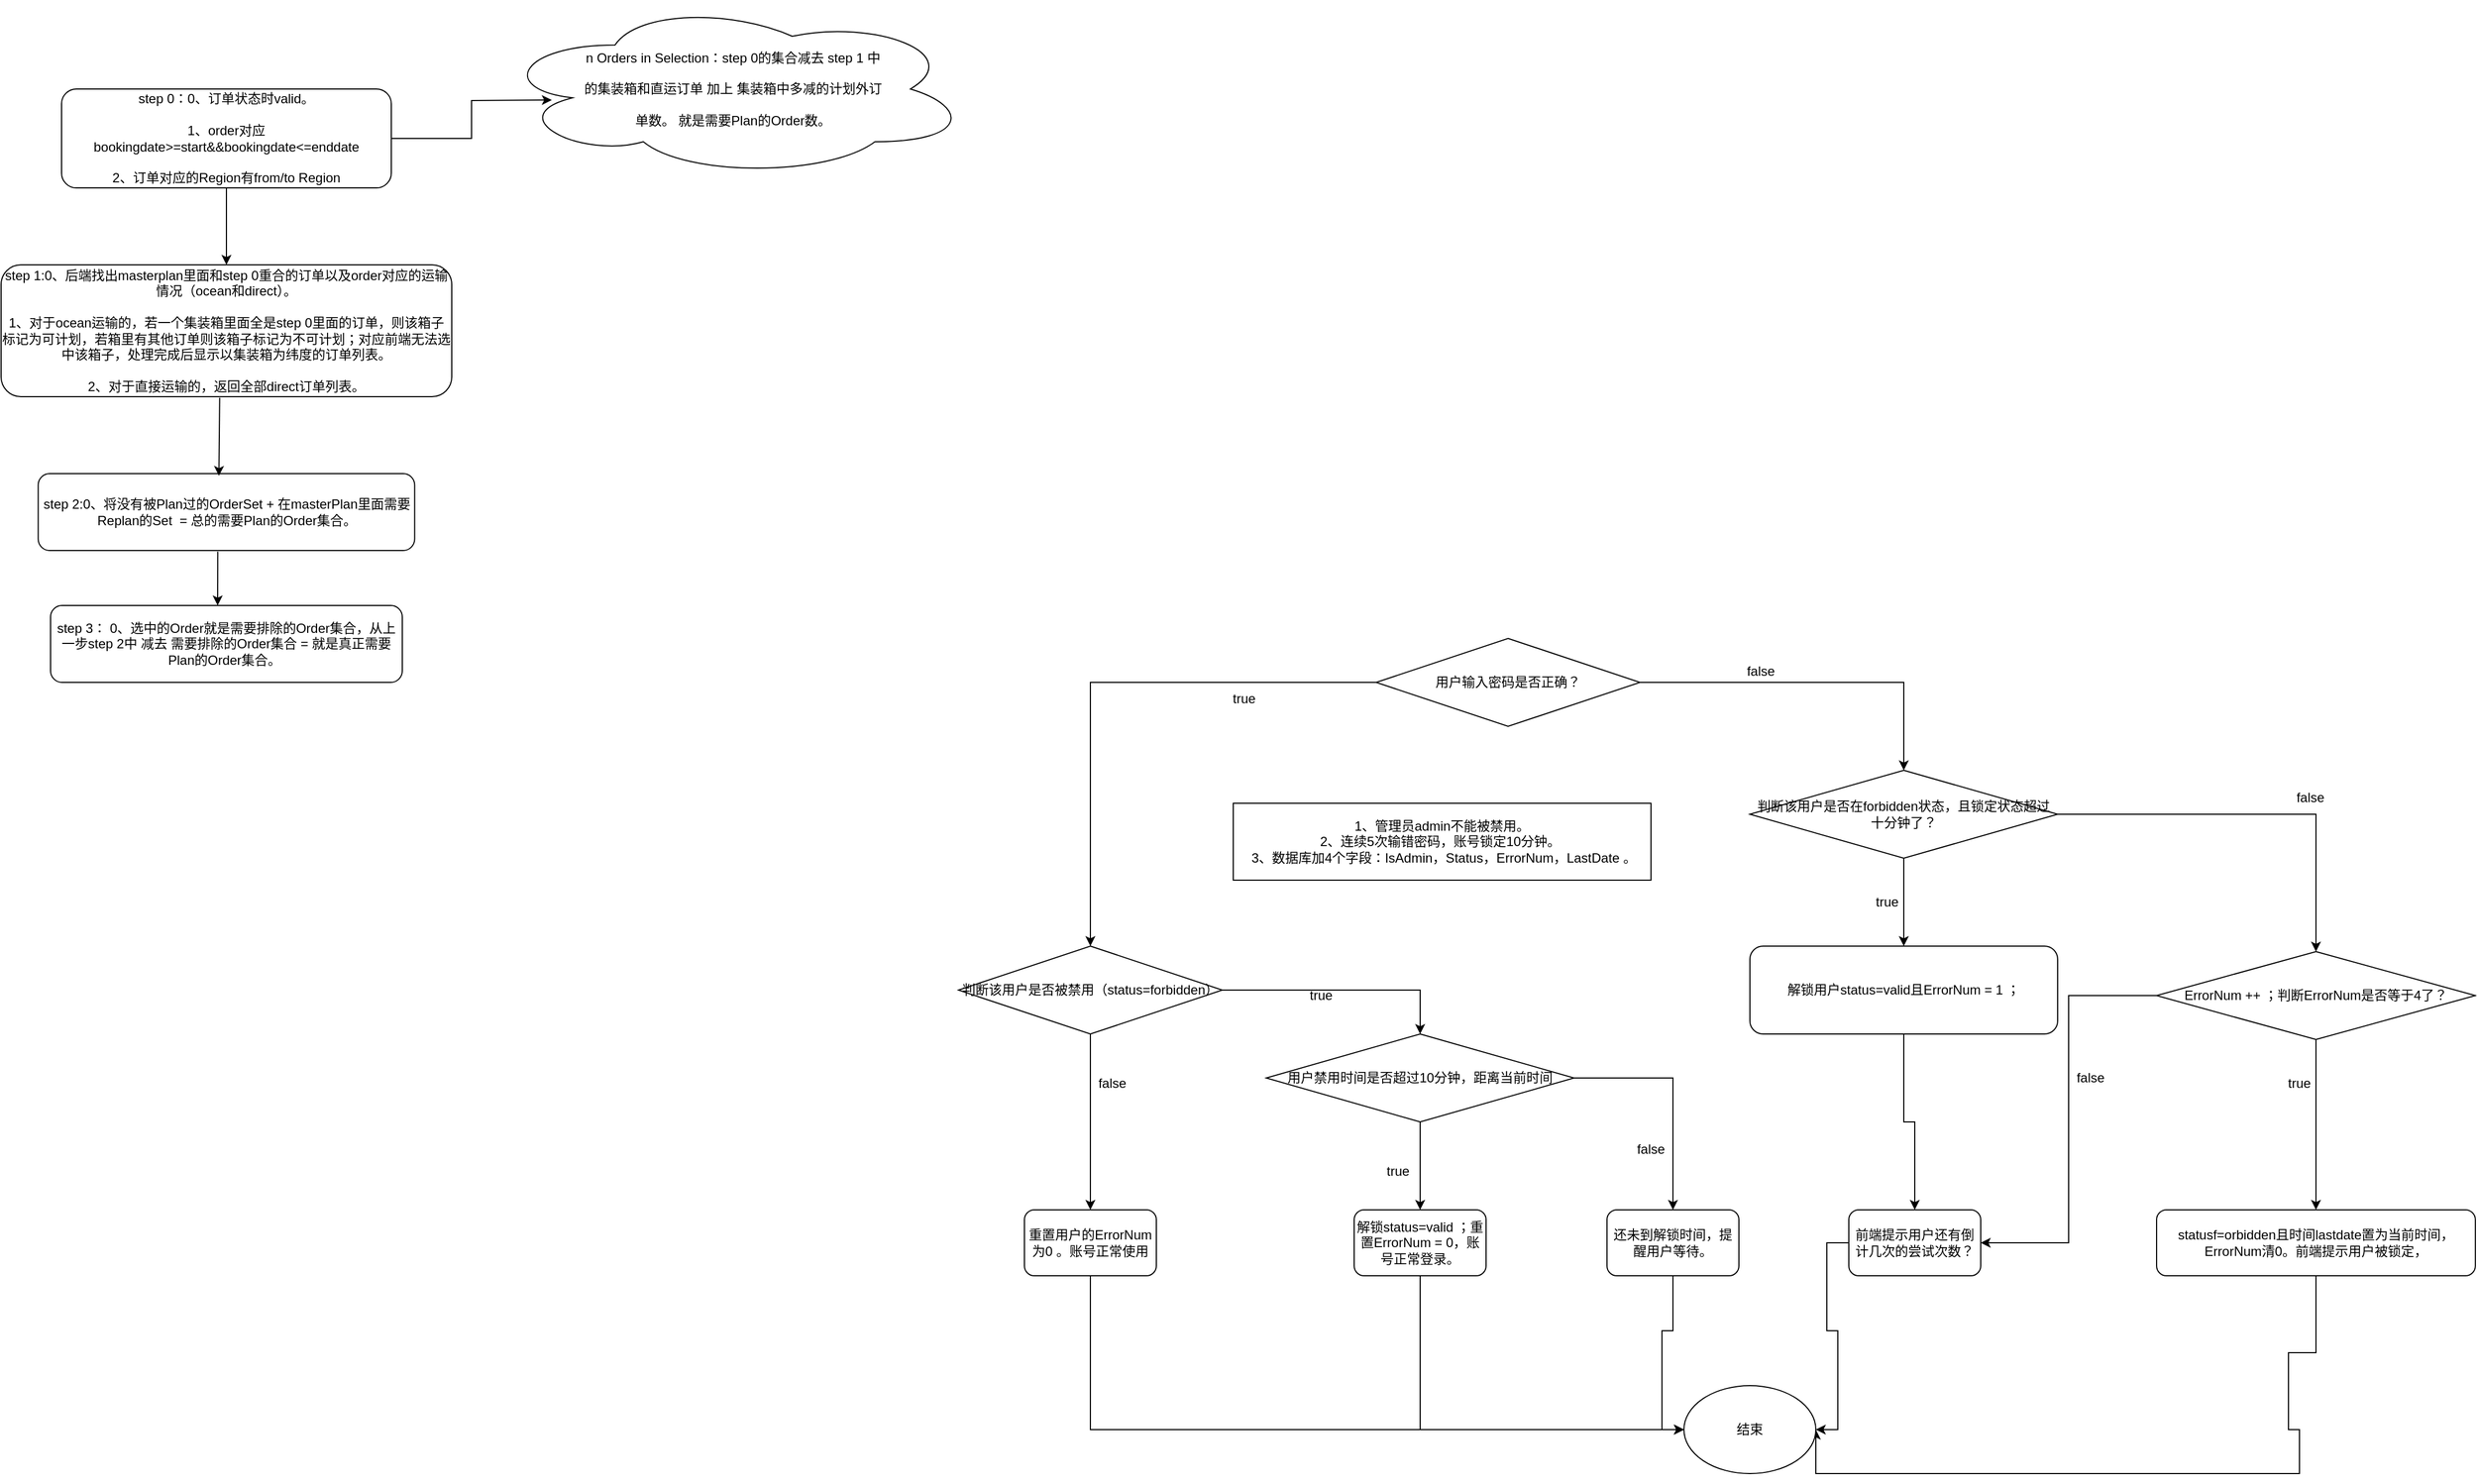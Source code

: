 <mxfile version="18.1.3" type="github">
  <diagram id="kgpKYQtTHZ0yAKxKKP6v" name="Page-1">
    <mxGraphModel dx="1422" dy="1904" grid="1" gridSize="10" guides="1" tooltips="1" connect="1" arrows="1" fold="1" page="1" pageScale="1" pageWidth="850" pageHeight="1100" math="0" shadow="0">
      <root>
        <mxCell id="0" />
        <mxCell id="1" parent="0" />
        <mxCell id="uD1bxYfoeps85YKgvhQN-21" style="edgeStyle=orthogonalEdgeStyle;rounded=0;orthogonalLoop=1;jettySize=auto;html=1;exitX=1;exitY=0.5;exitDx=0;exitDy=0;" parent="1" source="uD1bxYfoeps85YKgvhQN-1" edge="1">
          <mxGeometry relative="1" as="geometry">
            <mxPoint x="550" y="30" as="targetPoint" />
          </mxGeometry>
        </mxCell>
        <mxCell id="uD1bxYfoeps85YKgvhQN-1" value="step 0：0、订单状态时valid。&lt;br&gt;&lt;br&gt;1、order对应bookingdate&amp;gt;=start&amp;amp;&amp;amp;bookingdate&amp;lt;=enddate&lt;br&gt;&lt;br&gt;2、订单对应的Region有from/to Region" style="rounded=1;whiteSpace=wrap;html=1;" parent="1" vertex="1">
          <mxGeometry x="104" y="20" width="300" height="90" as="geometry" />
        </mxCell>
        <mxCell id="uD1bxYfoeps85YKgvhQN-3" value="step 1:0、后端找出masterplan里面和step 0重合的订单以及order对应的运输情况（ocean和direct）。&lt;br&gt;&lt;br&gt;1、对于ocean运输的，若一个集装箱里面全是step 0里面的订单，则该箱子标记为可计划，若箱里有其他订单则该箱子标记为不可计划；对应前端无法选中该箱子，处理完成后显示以集装箱为纬度的订单列表。&lt;br&gt;&lt;br&gt;2、对于直接运输的，返回全部direct订单列表。" style="rounded=1;whiteSpace=wrap;html=1;" parent="1" vertex="1">
          <mxGeometry x="49" y="180" width="410" height="120" as="geometry" />
        </mxCell>
        <mxCell id="uD1bxYfoeps85YKgvhQN-4" value="" style="endArrow=classic;html=1;rounded=0;exitX=0.5;exitY=1;exitDx=0;exitDy=0;entryX=0.5;entryY=0;entryDx=0;entryDy=0;" parent="1" source="uD1bxYfoeps85YKgvhQN-1" target="uD1bxYfoeps85YKgvhQN-3" edge="1">
          <mxGeometry width="50" height="50" relative="1" as="geometry">
            <mxPoint x="249" y="200" as="sourcePoint" />
            <mxPoint x="299" y="150" as="targetPoint" />
          </mxGeometry>
        </mxCell>
        <mxCell id="uD1bxYfoeps85YKgvhQN-5" value="step 2:0、将没有被Plan过的OrderSet + 在masterPlan里面需要Replan的Set&amp;nbsp; = 总的需要Plan的Order集合。" style="rounded=1;whiteSpace=wrap;html=1;" parent="1" vertex="1">
          <mxGeometry x="82.75" y="370" width="342.5" height="70" as="geometry" />
        </mxCell>
        <mxCell id="uD1bxYfoeps85YKgvhQN-6" value="step 3： 0、选中的Order就是需要排除的Order集合，从上一步step 2中 减去 需要排除的Order集合 = 就是真正需要 Plan的Order集合。&amp;nbsp;" style="rounded=1;whiteSpace=wrap;html=1;" parent="1" vertex="1">
          <mxGeometry x="94" y="490" width="320" height="70" as="geometry" />
        </mxCell>
        <mxCell id="uD1bxYfoeps85YKgvhQN-7" value="" style="endArrow=classic;html=1;rounded=0;entryX=0.48;entryY=0.029;entryDx=0;entryDy=0;entryPerimeter=0;exitX=0.485;exitY=1.008;exitDx=0;exitDy=0;exitPerimeter=0;" parent="1" source="uD1bxYfoeps85YKgvhQN-3" target="uD1bxYfoeps85YKgvhQN-5" edge="1">
          <mxGeometry width="50" height="50" relative="1" as="geometry">
            <mxPoint x="246" y="310" as="sourcePoint" />
            <mxPoint x="299" y="270" as="targetPoint" />
          </mxGeometry>
        </mxCell>
        <mxCell id="uD1bxYfoeps85YKgvhQN-8" value="" style="endArrow=classic;html=1;rounded=0;exitX=0.477;exitY=1.014;exitDx=0;exitDy=0;exitPerimeter=0;entryX=0.475;entryY=0;entryDx=0;entryDy=0;entryPerimeter=0;" parent="1" source="uD1bxYfoeps85YKgvhQN-5" target="uD1bxYfoeps85YKgvhQN-6" edge="1">
          <mxGeometry width="50" height="50" relative="1" as="geometry">
            <mxPoint x="249" y="480" as="sourcePoint" />
            <mxPoint x="299" y="430" as="targetPoint" />
          </mxGeometry>
        </mxCell>
        <mxCell id="uD1bxYfoeps85YKgvhQN-9" value="n Orders in Selection：step 0的集合减去 step 1 中&lt;br&gt;&lt;br&gt;的集装箱和直运订单 加上 集装箱中多减的计划外订&lt;br&gt;&lt;br&gt;单数。 就是需要Plan的Order数。" style="ellipse;shape=cloud;whiteSpace=wrap;html=1;" parent="1" vertex="1">
          <mxGeometry x="500" y="-60" width="430" height="160" as="geometry" />
        </mxCell>
        <mxCell id="IXvnHv_U1dAUnTwolW6L-37" style="edgeStyle=orthogonalEdgeStyle;rounded=0;orthogonalLoop=1;jettySize=auto;html=1;entryX=0.5;entryY=0;entryDx=0;entryDy=0;" edge="1" parent="1" source="IXvnHv_U1dAUnTwolW6L-1" target="IXvnHv_U1dAUnTwolW6L-2">
          <mxGeometry relative="1" as="geometry" />
        </mxCell>
        <mxCell id="IXvnHv_U1dAUnTwolW6L-41" style="edgeStyle=orthogonalEdgeStyle;rounded=0;orthogonalLoop=1;jettySize=auto;html=1;entryX=0.5;entryY=0;entryDx=0;entryDy=0;" edge="1" parent="1" source="IXvnHv_U1dAUnTwolW6L-1" target="IXvnHv_U1dAUnTwolW6L-38">
          <mxGeometry relative="1" as="geometry" />
        </mxCell>
        <mxCell id="IXvnHv_U1dAUnTwolW6L-1" value="用户输入密码是否正确？" style="rhombus;whiteSpace=wrap;html=1;" vertex="1" parent="1">
          <mxGeometry x="1300" y="520" width="240" height="80" as="geometry" />
        </mxCell>
        <mxCell id="IXvnHv_U1dAUnTwolW6L-12" style="edgeStyle=orthogonalEdgeStyle;rounded=0;orthogonalLoop=1;jettySize=auto;html=1;exitX=1;exitY=0.5;exitDx=0;exitDy=0;entryX=0.5;entryY=0;entryDx=0;entryDy=0;" edge="1" parent="1" source="IXvnHv_U1dAUnTwolW6L-2" target="IXvnHv_U1dAUnTwolW6L-10">
          <mxGeometry relative="1" as="geometry" />
        </mxCell>
        <mxCell id="IXvnHv_U1dAUnTwolW6L-2" value="判断该用户是否被禁用（status=forbidden）" style="rhombus;whiteSpace=wrap;html=1;" vertex="1" parent="1">
          <mxGeometry x="920" y="800" width="240" height="80" as="geometry" />
        </mxCell>
        <mxCell id="IXvnHv_U1dAUnTwolW6L-6" value="true" style="text;html=1;strokeColor=none;fillColor=none;align=center;verticalAlign=middle;whiteSpace=wrap;rounded=0;" vertex="1" parent="1">
          <mxGeometry x="1150" y="560" width="60" height="30" as="geometry" />
        </mxCell>
        <mxCell id="IXvnHv_U1dAUnTwolW6L-61" style="edgeStyle=orthogonalEdgeStyle;rounded=0;orthogonalLoop=1;jettySize=auto;html=1;entryX=0;entryY=0.5;entryDx=0;entryDy=0;" edge="1" parent="1" source="IXvnHv_U1dAUnTwolW6L-7" target="IXvnHv_U1dAUnTwolW6L-60">
          <mxGeometry relative="1" as="geometry">
            <mxPoint x="1040" y="1296" as="targetPoint" />
            <Array as="points">
              <mxPoint x="1040" y="1240" />
            </Array>
          </mxGeometry>
        </mxCell>
        <mxCell id="IXvnHv_U1dAUnTwolW6L-7" value="重置用户的ErrorNum为0 。账号正常使用" style="rounded=1;whiteSpace=wrap;html=1;" vertex="1" parent="1">
          <mxGeometry x="980" y="1040" width="120" height="60" as="geometry" />
        </mxCell>
        <mxCell id="IXvnHv_U1dAUnTwolW6L-8" value="" style="endArrow=classic;html=1;rounded=0;entryX=0.5;entryY=0;entryDx=0;entryDy=0;exitX=0.5;exitY=1;exitDx=0;exitDy=0;" edge="1" parent="1" source="IXvnHv_U1dAUnTwolW6L-2" target="IXvnHv_U1dAUnTwolW6L-7">
          <mxGeometry width="50" height="50" relative="1" as="geometry">
            <mxPoint x="1030" y="810" as="sourcePoint" />
            <mxPoint x="1080" y="760" as="targetPoint" />
          </mxGeometry>
        </mxCell>
        <mxCell id="IXvnHv_U1dAUnTwolW6L-9" value="false" style="text;html=1;strokeColor=none;fillColor=none;align=center;verticalAlign=middle;whiteSpace=wrap;rounded=0;" vertex="1" parent="1">
          <mxGeometry x="1030" y="910" width="60" height="30" as="geometry" />
        </mxCell>
        <mxCell id="IXvnHv_U1dAUnTwolW6L-18" value="" style="edgeStyle=orthogonalEdgeStyle;rounded=0;orthogonalLoop=1;jettySize=auto;html=1;" edge="1" parent="1" source="IXvnHv_U1dAUnTwolW6L-10" target="IXvnHv_U1dAUnTwolW6L-17">
          <mxGeometry relative="1" as="geometry" />
        </mxCell>
        <mxCell id="IXvnHv_U1dAUnTwolW6L-22" style="edgeStyle=orthogonalEdgeStyle;rounded=0;orthogonalLoop=1;jettySize=auto;html=1;entryX=0.5;entryY=0;entryDx=0;entryDy=0;" edge="1" parent="1" source="IXvnHv_U1dAUnTwolW6L-10" target="IXvnHv_U1dAUnTwolW6L-21">
          <mxGeometry relative="1" as="geometry" />
        </mxCell>
        <mxCell id="IXvnHv_U1dAUnTwolW6L-10" value="用户禁用时间是否超过10分钟，距离当前时间" style="rhombus;whiteSpace=wrap;html=1;" vertex="1" parent="1">
          <mxGeometry x="1200" y="880" width="280" height="80" as="geometry" />
        </mxCell>
        <mxCell id="IXvnHv_U1dAUnTwolW6L-15" value="true" style="text;html=1;strokeColor=none;fillColor=none;align=center;verticalAlign=middle;whiteSpace=wrap;rounded=0;" vertex="1" parent="1">
          <mxGeometry x="1220" y="830" width="60" height="30" as="geometry" />
        </mxCell>
        <mxCell id="IXvnHv_U1dAUnTwolW6L-62" style="edgeStyle=orthogonalEdgeStyle;rounded=0;orthogonalLoop=1;jettySize=auto;html=1;entryX=0;entryY=0.5;entryDx=0;entryDy=0;" edge="1" parent="1" source="IXvnHv_U1dAUnTwolW6L-17" target="IXvnHv_U1dAUnTwolW6L-60">
          <mxGeometry relative="1" as="geometry">
            <mxPoint x="1340" y="1240" as="targetPoint" />
            <Array as="points">
              <mxPoint x="1340" y="1240" />
            </Array>
          </mxGeometry>
        </mxCell>
        <mxCell id="IXvnHv_U1dAUnTwolW6L-17" value="解锁status=valid ；重置ErrorNum = 0，账号正常登录。" style="rounded=1;whiteSpace=wrap;html=1;" vertex="1" parent="1">
          <mxGeometry x="1280" y="1040" width="120" height="60" as="geometry" />
        </mxCell>
        <mxCell id="IXvnHv_U1dAUnTwolW6L-19" value="true" style="text;html=1;strokeColor=none;fillColor=none;align=center;verticalAlign=middle;whiteSpace=wrap;rounded=0;" vertex="1" parent="1">
          <mxGeometry x="1290" y="990" width="60" height="30" as="geometry" />
        </mxCell>
        <mxCell id="IXvnHv_U1dAUnTwolW6L-63" style="edgeStyle=orthogonalEdgeStyle;rounded=0;orthogonalLoop=1;jettySize=auto;html=1;entryX=0;entryY=0.5;entryDx=0;entryDy=0;" edge="1" parent="1" source="IXvnHv_U1dAUnTwolW6L-21" target="IXvnHv_U1dAUnTwolW6L-60">
          <mxGeometry relative="1" as="geometry" />
        </mxCell>
        <mxCell id="IXvnHv_U1dAUnTwolW6L-21" value="还未到解锁时间，提醒用户等待。" style="rounded=1;whiteSpace=wrap;html=1;" vertex="1" parent="1">
          <mxGeometry x="1510" y="1040" width="120" height="60" as="geometry" />
        </mxCell>
        <mxCell id="IXvnHv_U1dAUnTwolW6L-23" value="false" style="text;html=1;strokeColor=none;fillColor=none;align=center;verticalAlign=middle;whiteSpace=wrap;rounded=0;" vertex="1" parent="1">
          <mxGeometry x="1520" y="970" width="60" height="30" as="geometry" />
        </mxCell>
        <mxCell id="IXvnHv_U1dAUnTwolW6L-44" value="" style="edgeStyle=orthogonalEdgeStyle;rounded=0;orthogonalLoop=1;jettySize=auto;html=1;" edge="1" parent="1" source="IXvnHv_U1dAUnTwolW6L-38" target="IXvnHv_U1dAUnTwolW6L-43">
          <mxGeometry relative="1" as="geometry" />
        </mxCell>
        <mxCell id="IXvnHv_U1dAUnTwolW6L-54" style="edgeStyle=orthogonalEdgeStyle;rounded=0;orthogonalLoop=1;jettySize=auto;html=1;" edge="1" parent="1" source="IXvnHv_U1dAUnTwolW6L-38" target="IXvnHv_U1dAUnTwolW6L-51">
          <mxGeometry relative="1" as="geometry" />
        </mxCell>
        <mxCell id="IXvnHv_U1dAUnTwolW6L-38" value="判断该用户是否在forbidden状态，且锁定状态超过十分钟了？" style="rhombus;whiteSpace=wrap;html=1;" vertex="1" parent="1">
          <mxGeometry x="1640" y="640" width="280" height="80" as="geometry" />
        </mxCell>
        <mxCell id="IXvnHv_U1dAUnTwolW6L-42" value="false" style="text;html=1;strokeColor=none;fillColor=none;align=center;verticalAlign=middle;whiteSpace=wrap;rounded=0;" vertex="1" parent="1">
          <mxGeometry x="1620" y="535" width="60" height="30" as="geometry" />
        </mxCell>
        <mxCell id="IXvnHv_U1dAUnTwolW6L-50" value="" style="edgeStyle=orthogonalEdgeStyle;rounded=0;orthogonalLoop=1;jettySize=auto;html=1;" edge="1" parent="1" source="IXvnHv_U1dAUnTwolW6L-43" target="IXvnHv_U1dAUnTwolW6L-49">
          <mxGeometry relative="1" as="geometry" />
        </mxCell>
        <mxCell id="IXvnHv_U1dAUnTwolW6L-43" value="解锁用户status=valid且ErrorNum = 1 ；" style="rounded=1;whiteSpace=wrap;html=1;" vertex="1" parent="1">
          <mxGeometry x="1640" y="800" width="280" height="80" as="geometry" />
        </mxCell>
        <mxCell id="IXvnHv_U1dAUnTwolW6L-45" value="true" style="text;html=1;strokeColor=none;fillColor=none;align=center;verticalAlign=middle;whiteSpace=wrap;rounded=0;" vertex="1" parent="1">
          <mxGeometry x="1750" y="750" width="30" height="20" as="geometry" />
        </mxCell>
        <mxCell id="IXvnHv_U1dAUnTwolW6L-65" style="edgeStyle=orthogonalEdgeStyle;rounded=0;orthogonalLoop=1;jettySize=auto;html=1;entryX=1;entryY=0.5;entryDx=0;entryDy=0;" edge="1" parent="1" source="IXvnHv_U1dAUnTwolW6L-47" target="IXvnHv_U1dAUnTwolW6L-60">
          <mxGeometry relative="1" as="geometry">
            <mxPoint x="1710" y="1240" as="targetPoint" />
            <Array as="points">
              <mxPoint x="2155" y="1170" />
              <mxPoint x="2130" y="1170" />
              <mxPoint x="2130" y="1240" />
              <mxPoint x="2140" y="1240" />
              <mxPoint x="2140" y="1280" />
              <mxPoint x="1700" y="1280" />
            </Array>
          </mxGeometry>
        </mxCell>
        <mxCell id="IXvnHv_U1dAUnTwolW6L-47" value="statusf=orbidden且时间lastdate置为当前时间，ErrorNum清0。前端提示用户被锁定，" style="rounded=1;whiteSpace=wrap;html=1;" vertex="1" parent="1">
          <mxGeometry x="2010" y="1040" width="290" height="60" as="geometry" />
        </mxCell>
        <mxCell id="IXvnHv_U1dAUnTwolW6L-64" style="edgeStyle=orthogonalEdgeStyle;rounded=0;orthogonalLoop=1;jettySize=auto;html=1;entryX=1;entryY=0.5;entryDx=0;entryDy=0;" edge="1" parent="1" source="IXvnHv_U1dAUnTwolW6L-49" target="IXvnHv_U1dAUnTwolW6L-60">
          <mxGeometry relative="1" as="geometry" />
        </mxCell>
        <mxCell id="IXvnHv_U1dAUnTwolW6L-49" value="&lt;span style=&quot;&quot;&gt;前端提示用户还有倒计几次的尝试次数？&lt;/span&gt;" style="rounded=1;whiteSpace=wrap;html=1;" vertex="1" parent="1">
          <mxGeometry x="1730" y="1040" width="120" height="60" as="geometry" />
        </mxCell>
        <mxCell id="IXvnHv_U1dAUnTwolW6L-56" style="edgeStyle=orthogonalEdgeStyle;rounded=0;orthogonalLoop=1;jettySize=auto;html=1;entryX=0.5;entryY=0;entryDx=0;entryDy=0;" edge="1" parent="1" source="IXvnHv_U1dAUnTwolW6L-51" target="IXvnHv_U1dAUnTwolW6L-47">
          <mxGeometry relative="1" as="geometry" />
        </mxCell>
        <mxCell id="IXvnHv_U1dAUnTwolW6L-58" style="edgeStyle=orthogonalEdgeStyle;rounded=0;orthogonalLoop=1;jettySize=auto;html=1;entryX=1;entryY=0.5;entryDx=0;entryDy=0;" edge="1" parent="1" source="IXvnHv_U1dAUnTwolW6L-51" target="IXvnHv_U1dAUnTwolW6L-49">
          <mxGeometry relative="1" as="geometry">
            <mxPoint x="1960" y="1000" as="targetPoint" />
          </mxGeometry>
        </mxCell>
        <mxCell id="IXvnHv_U1dAUnTwolW6L-51" value="&lt;span style=&quot;&quot;&gt;ErrorNum ++ ；判断ErrorNum是否等于4了？&lt;/span&gt;" style="rhombus;whiteSpace=wrap;html=1;" vertex="1" parent="1">
          <mxGeometry x="2010" y="805" width="290" height="80" as="geometry" />
        </mxCell>
        <mxCell id="IXvnHv_U1dAUnTwolW6L-55" value="false" style="text;html=1;strokeColor=none;fillColor=none;align=center;verticalAlign=middle;whiteSpace=wrap;rounded=0;" vertex="1" parent="1">
          <mxGeometry x="2120" y="650" width="60" height="30" as="geometry" />
        </mxCell>
        <mxCell id="IXvnHv_U1dAUnTwolW6L-57" value="true" style="text;html=1;strokeColor=none;fillColor=none;align=center;verticalAlign=middle;whiteSpace=wrap;rounded=0;" vertex="1" parent="1">
          <mxGeometry x="2125" y="915" width="30" height="20" as="geometry" />
        </mxCell>
        <mxCell id="IXvnHv_U1dAUnTwolW6L-59" value="false" style="text;html=1;strokeColor=none;fillColor=none;align=center;verticalAlign=middle;whiteSpace=wrap;rounded=0;" vertex="1" parent="1">
          <mxGeometry x="1920" y="905" width="60" height="30" as="geometry" />
        </mxCell>
        <mxCell id="IXvnHv_U1dAUnTwolW6L-60" value="结束" style="ellipse;whiteSpace=wrap;html=1;" vertex="1" parent="1">
          <mxGeometry x="1580" y="1200" width="120" height="80" as="geometry" />
        </mxCell>
        <mxCell id="IXvnHv_U1dAUnTwolW6L-66" value="1、管理员admin不能被禁用。&lt;br&gt;2、连续5次输错密码，账号锁定10分钟。&amp;nbsp;&lt;br&gt;&amp;nbsp;3、数据库加4个字段：IsAdmin，Status，ErrorNum，LastDate 。" style="rounded=0;whiteSpace=wrap;html=1;" vertex="1" parent="1">
          <mxGeometry x="1170" y="670" width="380" height="70" as="geometry" />
        </mxCell>
      </root>
    </mxGraphModel>
  </diagram>
</mxfile>
